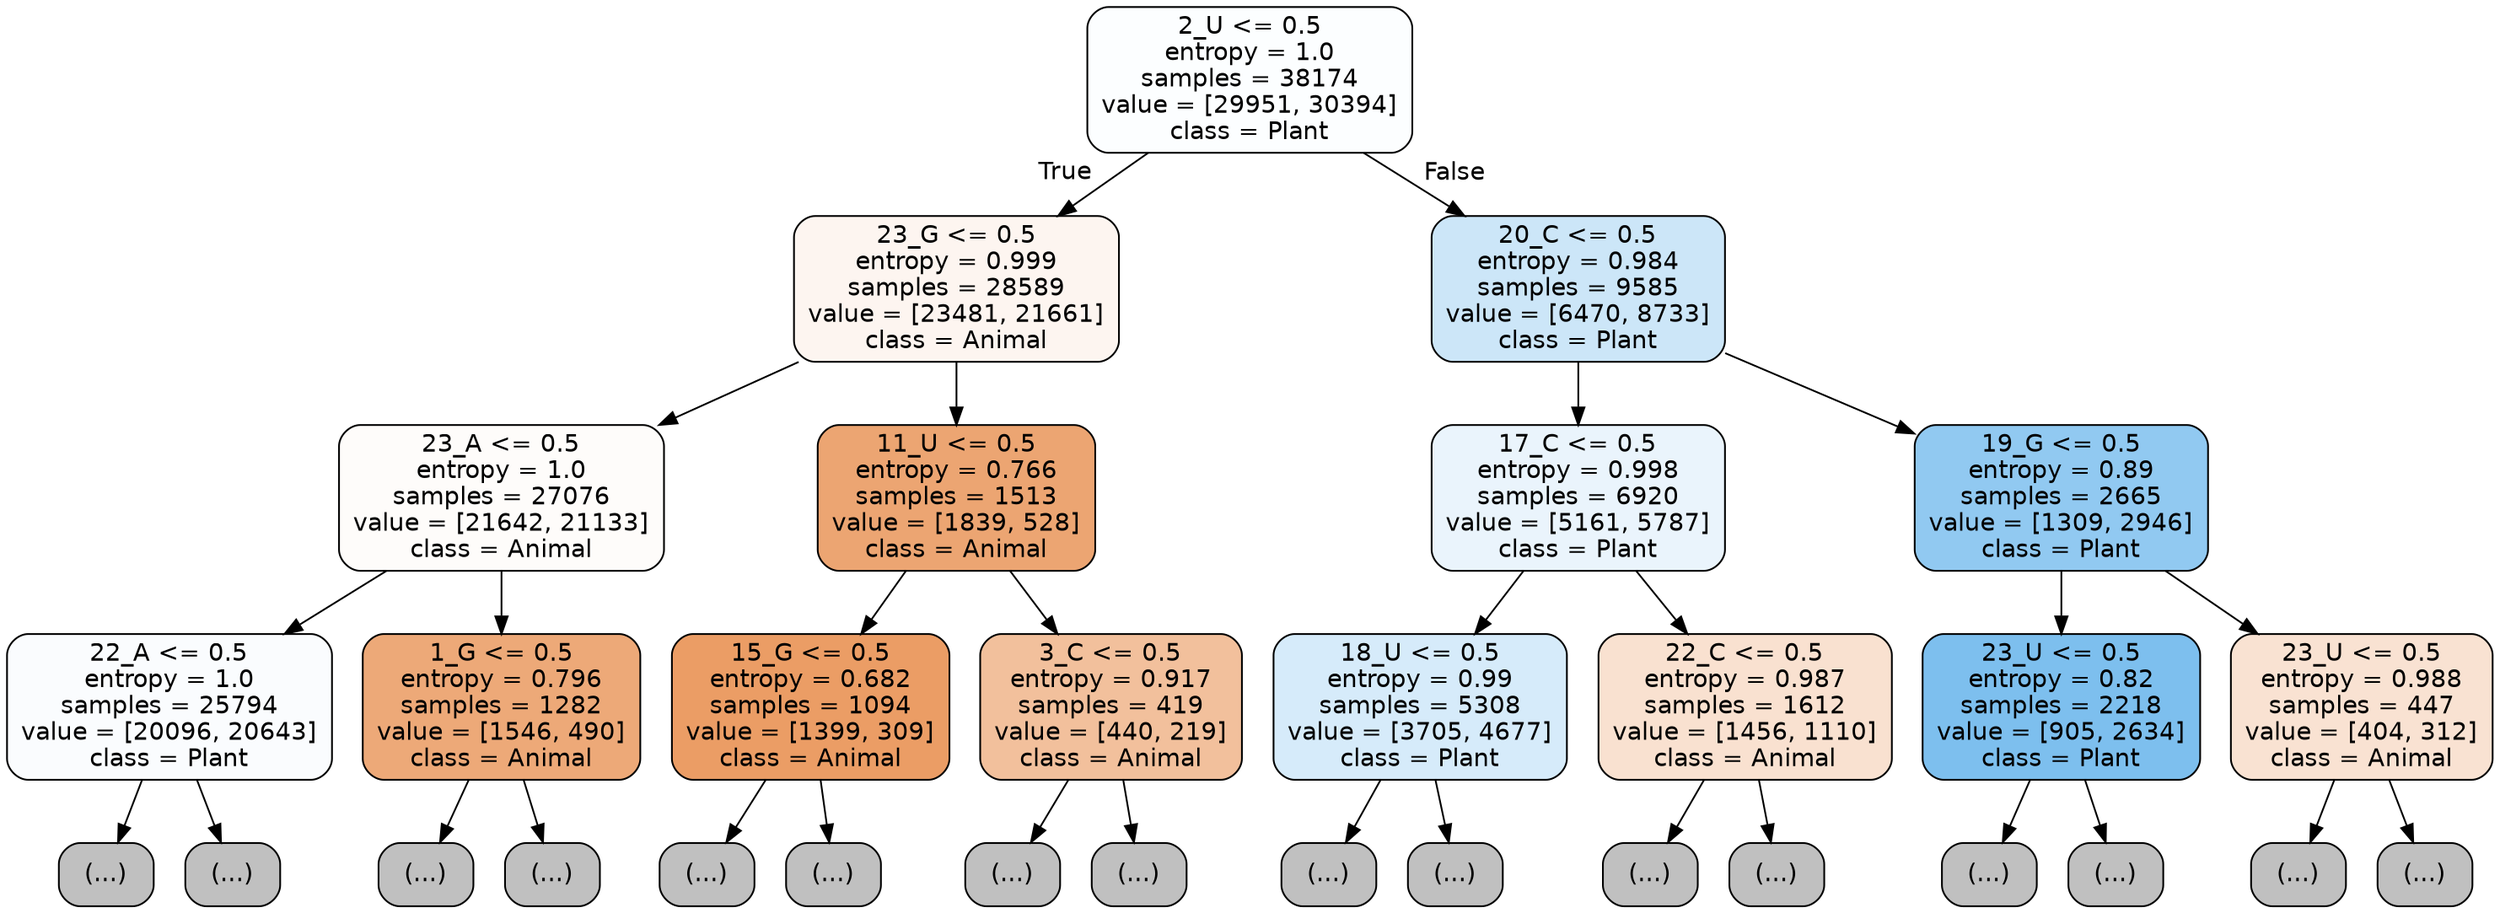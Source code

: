 digraph Tree {
node [shape=box, style="filled, rounded", color="black", fontname="helvetica"] ;
edge [fontname="helvetica"] ;
0 [label="2_U <= 0.5\nentropy = 1.0\nsamples = 38174\nvalue = [29951, 30394]\nclass = Plant", fillcolor="#fcfeff"] ;
1 [label="23_G <= 0.5\nentropy = 0.999\nsamples = 28589\nvalue = [23481, 21661]\nclass = Animal", fillcolor="#fdf5f0"] ;
0 -> 1 [labeldistance=2.5, labelangle=45, headlabel="True"] ;
2 [label="23_A <= 0.5\nentropy = 1.0\nsamples = 27076\nvalue = [21642, 21133]\nclass = Animal", fillcolor="#fefcfa"] ;
1 -> 2 ;
3 [label="22_A <= 0.5\nentropy = 1.0\nsamples = 25794\nvalue = [20096, 20643]\nclass = Plant", fillcolor="#fafcfe"] ;
2 -> 3 ;
4 [label="(...)", fillcolor="#C0C0C0"] ;
3 -> 4 ;
10107 [label="(...)", fillcolor="#C0C0C0"] ;
3 -> 10107 ;
11276 [label="1_G <= 0.5\nentropy = 0.796\nsamples = 1282\nvalue = [1546, 490]\nclass = Animal", fillcolor="#eda978"] ;
2 -> 11276 ;
11277 [label="(...)", fillcolor="#C0C0C0"] ;
11276 -> 11277 ;
11766 [label="(...)", fillcolor="#C0C0C0"] ;
11276 -> 11766 ;
11857 [label="11_U <= 0.5\nentropy = 0.766\nsamples = 1513\nvalue = [1839, 528]\nclass = Animal", fillcolor="#eca572"] ;
1 -> 11857 ;
11858 [label="15_G <= 0.5\nentropy = 0.682\nsamples = 1094\nvalue = [1399, 309]\nclass = Animal", fillcolor="#eb9d65"] ;
11857 -> 11858 ;
11859 [label="(...)", fillcolor="#C0C0C0"] ;
11858 -> 11859 ;
12100 [label="(...)", fillcolor="#C0C0C0"] ;
11858 -> 12100 ;
12225 [label="3_C <= 0.5\nentropy = 0.917\nsamples = 419\nvalue = [440, 219]\nclass = Animal", fillcolor="#f2c09c"] ;
11857 -> 12225 ;
12226 [label="(...)", fillcolor="#C0C0C0"] ;
12225 -> 12226 ;
12385 [label="(...)", fillcolor="#C0C0C0"] ;
12225 -> 12385 ;
12442 [label="20_C <= 0.5\nentropy = 0.984\nsamples = 9585\nvalue = [6470, 8733]\nclass = Plant", fillcolor="#cce6f8"] ;
0 -> 12442 [labeldistance=2.5, labelangle=-45, headlabel="False"] ;
12443 [label="17_C <= 0.5\nentropy = 0.998\nsamples = 6920\nvalue = [5161, 5787]\nclass = Plant", fillcolor="#eaf4fc"] ;
12442 -> 12443 ;
12444 [label="18_U <= 0.5\nentropy = 0.99\nsamples = 5308\nvalue = [3705, 4677]\nclass = Plant", fillcolor="#d6ebfa"] ;
12443 -> 12444 ;
12445 [label="(...)", fillcolor="#C0C0C0"] ;
12444 -> 12445 ;
14294 [label="(...)", fillcolor="#C0C0C0"] ;
12444 -> 14294 ;
14979 [label="22_C <= 0.5\nentropy = 0.987\nsamples = 1612\nvalue = [1456, 1110]\nclass = Animal", fillcolor="#f9e1d0"] ;
12443 -> 14979 ;
14980 [label="(...)", fillcolor="#C0C0C0"] ;
14979 -> 14980 ;
15653 [label="(...)", fillcolor="#C0C0C0"] ;
14979 -> 15653 ;
15726 [label="19_G <= 0.5\nentropy = 0.89\nsamples = 2665\nvalue = [1309, 2946]\nclass = Plant", fillcolor="#91c9f1"] ;
12442 -> 15726 ;
15727 [label="23_U <= 0.5\nentropy = 0.82\nsamples = 2218\nvalue = [905, 2634]\nclass = Plant", fillcolor="#7dbfee"] ;
15726 -> 15727 ;
15728 [label="(...)", fillcolor="#C0C0C0"] ;
15727 -> 15728 ;
16445 [label="(...)", fillcolor="#C0C0C0"] ;
15727 -> 16445 ;
16466 [label="23_U <= 0.5\nentropy = 0.988\nsamples = 447\nvalue = [404, 312]\nclass = Animal", fillcolor="#f9e2d2"] ;
15726 -> 16466 ;
16467 [label="(...)", fillcolor="#C0C0C0"] ;
16466 -> 16467 ;
16692 [label="(...)", fillcolor="#C0C0C0"] ;
16466 -> 16692 ;
}